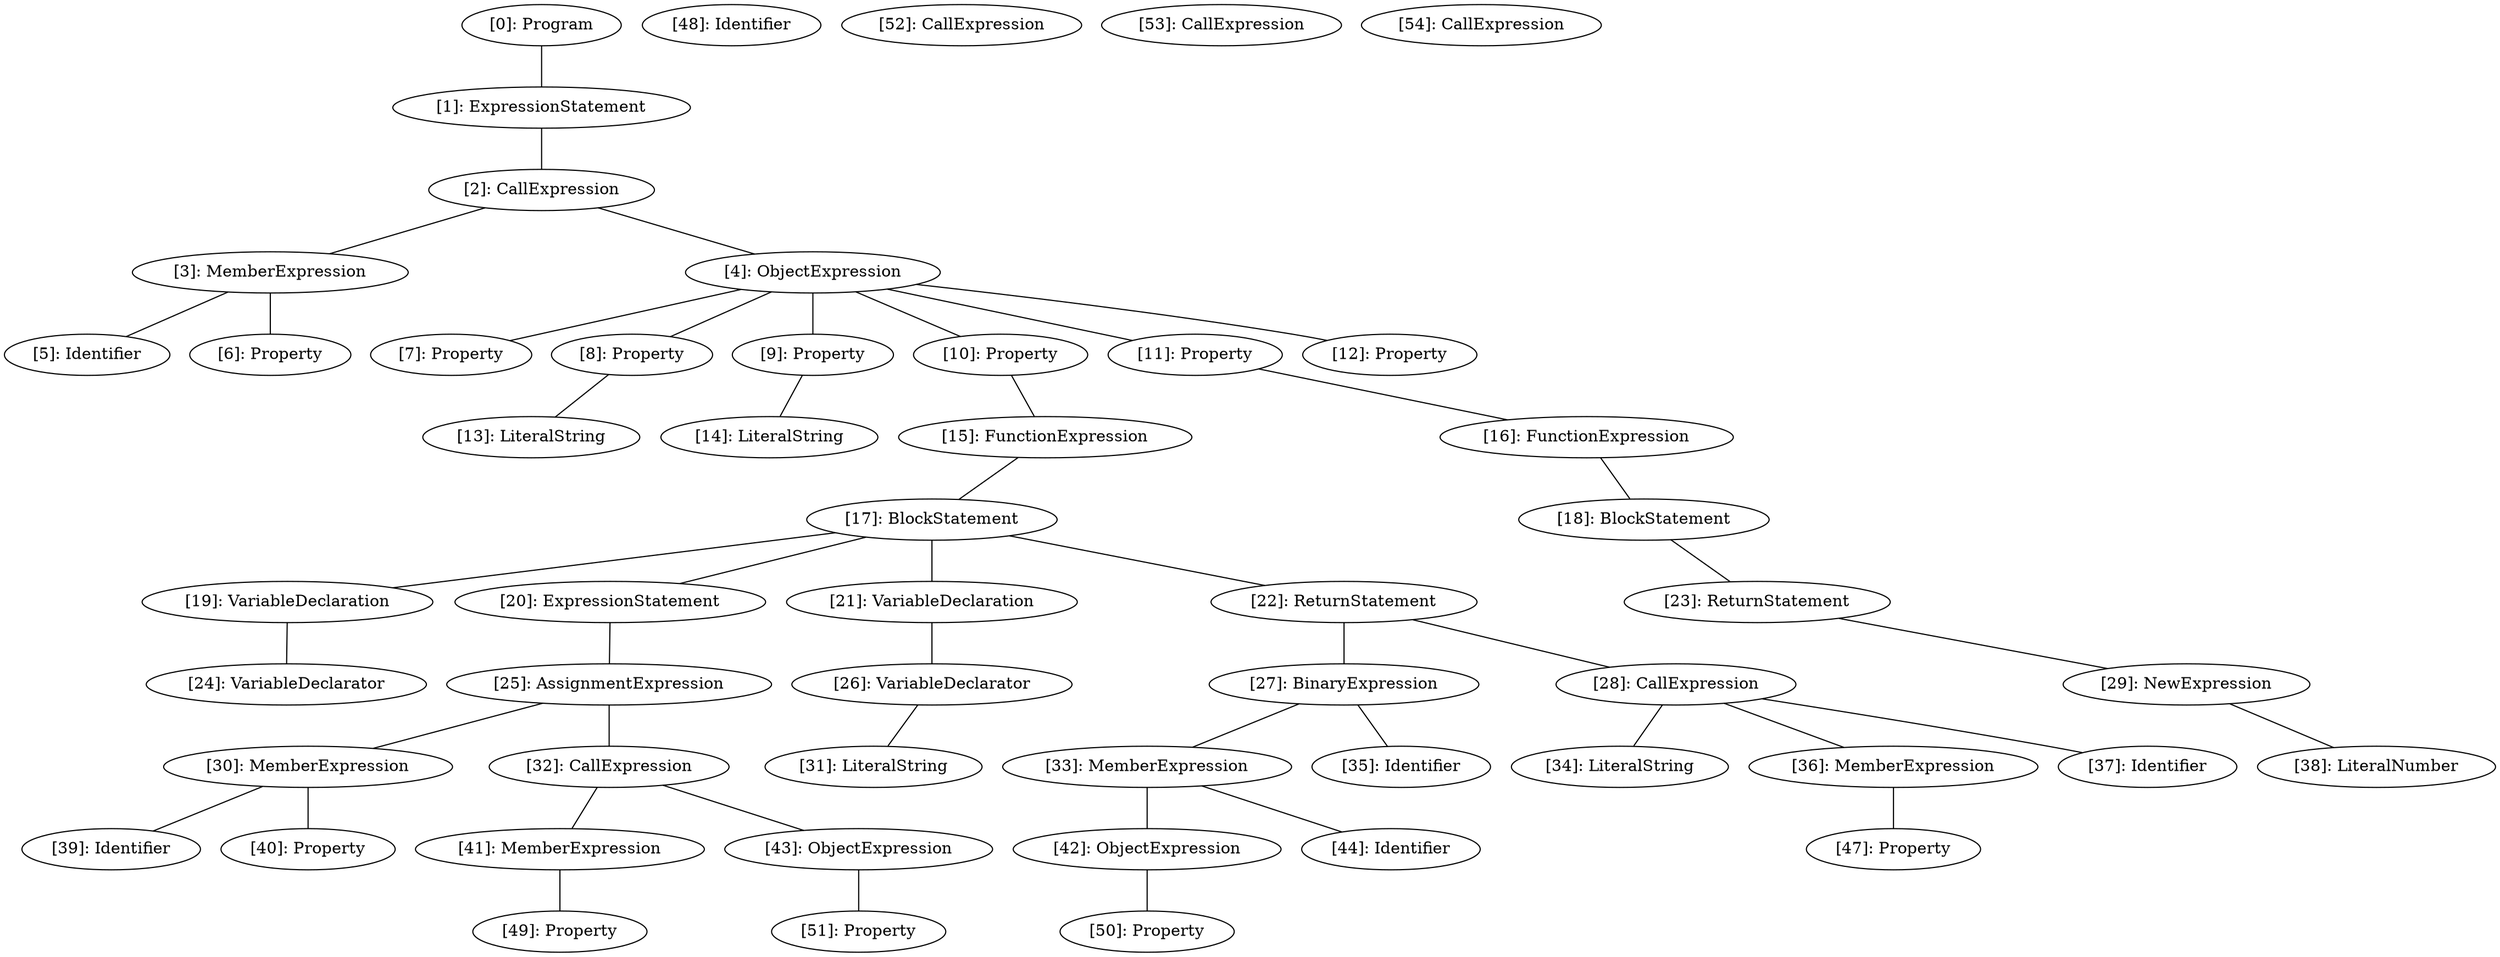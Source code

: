// Result
graph {
	0 [label="[0]: Program"]
	1 [label="[1]: ExpressionStatement"]
	2 [label="[2]: CallExpression"]
	3 [label="[3]: MemberExpression"]
	4 [label="[4]: ObjectExpression"]
	5 [label="[5]: Identifier"]
	6 [label="[6]: Property"]
	7 [label="[7]: Property"]
	8 [label="[8]: Property"]
	9 [label="[9]: Property"]
	10 [label="[10]: Property"]
	11 [label="[11]: Property"]
	12 [label="[12]: Property"]
	13 [label="[13]: LiteralString"]
	14 [label="[14]: LiteralString"]
	15 [label="[15]: FunctionExpression"]
	16 [label="[16]: FunctionExpression"]
	17 [label="[17]: BlockStatement"]
	18 [label="[18]: BlockStatement"]
	19 [label="[19]: VariableDeclaration"]
	20 [label="[20]: ExpressionStatement"]
	21 [label="[21]: VariableDeclaration"]
	22 [label="[22]: ReturnStatement"]
	23 [label="[23]: ReturnStatement"]
	24 [label="[24]: VariableDeclarator"]
	25 [label="[25]: AssignmentExpression"]
	26 [label="[26]: VariableDeclarator"]
	27 [label="[27]: BinaryExpression"]
	28 [label="[28]: CallExpression"]
	29 [label="[29]: NewExpression"]
	30 [label="[30]: MemberExpression"]
	31 [label="[31]: LiteralString"]
	32 [label="[32]: CallExpression"]
	33 [label="[33]: MemberExpression"]
	34 [label="[34]: LiteralString"]
	35 [label="[35]: Identifier"]
	36 [label="[36]: MemberExpression"]
	37 [label="[37]: Identifier"]
	38 [label="[38]: LiteralNumber"]
	39 [label="[39]: Identifier"]
	40 [label="[40]: Property"]
	41 [label="[41]: MemberExpression"]
	42 [label="[42]: ObjectExpression"]
	43 [label="[43]: ObjectExpression"]
	44 [label="[44]: Identifier"]
	47 [label="[47]: Property"]
	48 [label="[48]: Identifier"]
	49 [label="[49]: Property"]
	50 [label="[50]: Property"]
	51 [label="[51]: Property"]
	52 [label="[52]: CallExpression"]
	53 [label="[53]: CallExpression"]
	54 [label="[54]: CallExpression"]
	0 -- 1
	1 -- 2
	2 -- 3
	2 -- 4
	3 -- 5
	3 -- 6
	4 -- 7
	4 -- 8
	4 -- 9
	4 -- 10
	4 -- 11
	4 -- 12
	8 -- 13
	9 -- 14
	10 -- 15
	11 -- 16
	15 -- 17
	16 -- 18
	17 -- 19
	17 -- 20
	17 -- 21
	17 -- 22
	18 -- 23
	19 -- 24
	20 -- 25
	21 -- 26
	22 -- 27
	22 -- 28
	23 -- 29
	25 -- 30
	25 -- 32
	26 -- 31
	27 -- 33
	27 -- 35
	28 -- 34
	28 -- 36
	28 -- 37
	29 -- 38
	30 -- 39
	30 -- 40
	32 -- 41
	32 -- 43
	33 -- 42
	33 -- 44
	36 -- 47
	41 -- 49
	42 -- 50
	43 -- 51
}
